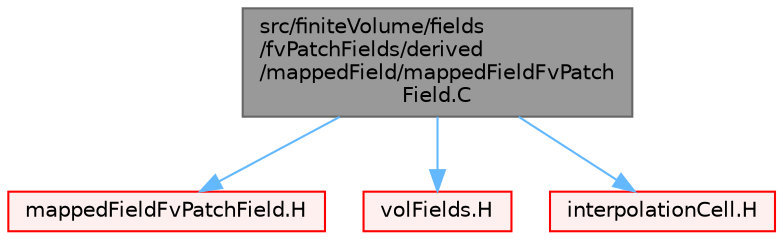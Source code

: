 digraph "src/finiteVolume/fields/fvPatchFields/derived/mappedField/mappedFieldFvPatchField.C"
{
 // LATEX_PDF_SIZE
  bgcolor="transparent";
  edge [fontname=Helvetica,fontsize=10,labelfontname=Helvetica,labelfontsize=10];
  node [fontname=Helvetica,fontsize=10,shape=box,height=0.2,width=0.4];
  Node1 [id="Node000001",label="src/finiteVolume/fields\l/fvPatchFields/derived\l/mappedField/mappedFieldFvPatch\lField.C",height=0.2,width=0.4,color="gray40", fillcolor="grey60", style="filled", fontcolor="black",tooltip=" "];
  Node1 -> Node2 [id="edge1_Node000001_Node000002",color="steelblue1",style="solid",tooltip=" "];
  Node2 [id="Node000002",label="mappedFieldFvPatchField.H",height=0.2,width=0.4,color="red", fillcolor="#FFF0F0", style="filled",URL="$mappedFieldFvPatchField_8H.html",tooltip=" "];
  Node1 -> Node404 [id="edge2_Node000001_Node000404",color="steelblue1",style="solid",tooltip=" "];
  Node404 [id="Node000404",label="volFields.H",height=0.2,width=0.4,color="red", fillcolor="#FFF0F0", style="filled",URL="$volFields_8H.html",tooltip=" "];
  Node1 -> Node440 [id="edge3_Node000001_Node000440",color="steelblue1",style="solid",tooltip=" "];
  Node440 [id="Node000440",label="interpolationCell.H",height=0.2,width=0.4,color="red", fillcolor="#FFF0F0", style="filled",URL="$interpolationCell_8H.html",tooltip=" "];
}

